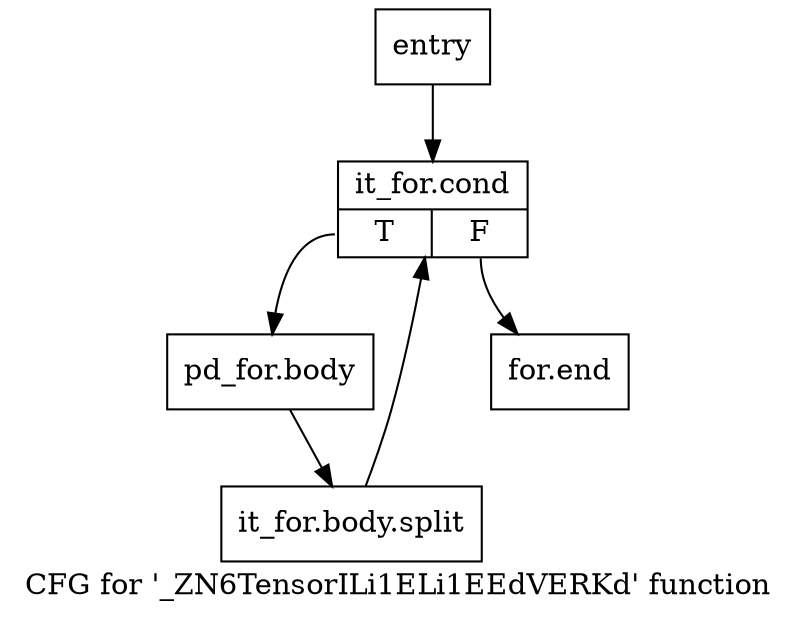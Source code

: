 digraph "CFG for '_ZN6TensorILi1ELi1EEdVERKd' function" {
	label="CFG for '_ZN6TensorILi1ELi1EEdVERKd' function";

	Node0x3bc74c0 [shape=record,label="{entry}"];
	Node0x3bc74c0 -> Node0x3bc7510;
	Node0x3bc7510 [shape=record,label="{it_for.cond|{<s0>T|<s1>F}}"];
	Node0x3bc7510:s0 -> Node0x3bc7560;
	Node0x3bc7510:s1 -> Node0x3bc75b0;
	Node0x3bc7560 [shape=record,label="{pd_for.body}"];
	Node0x3bc7560 -> Node0x9de90b0;
	Node0x9de90b0 [shape=record,label="{it_for.body.split}"];
	Node0x9de90b0 -> Node0x3bc7510;
	Node0x3bc75b0 [shape=record,label="{for.end}"];
}
